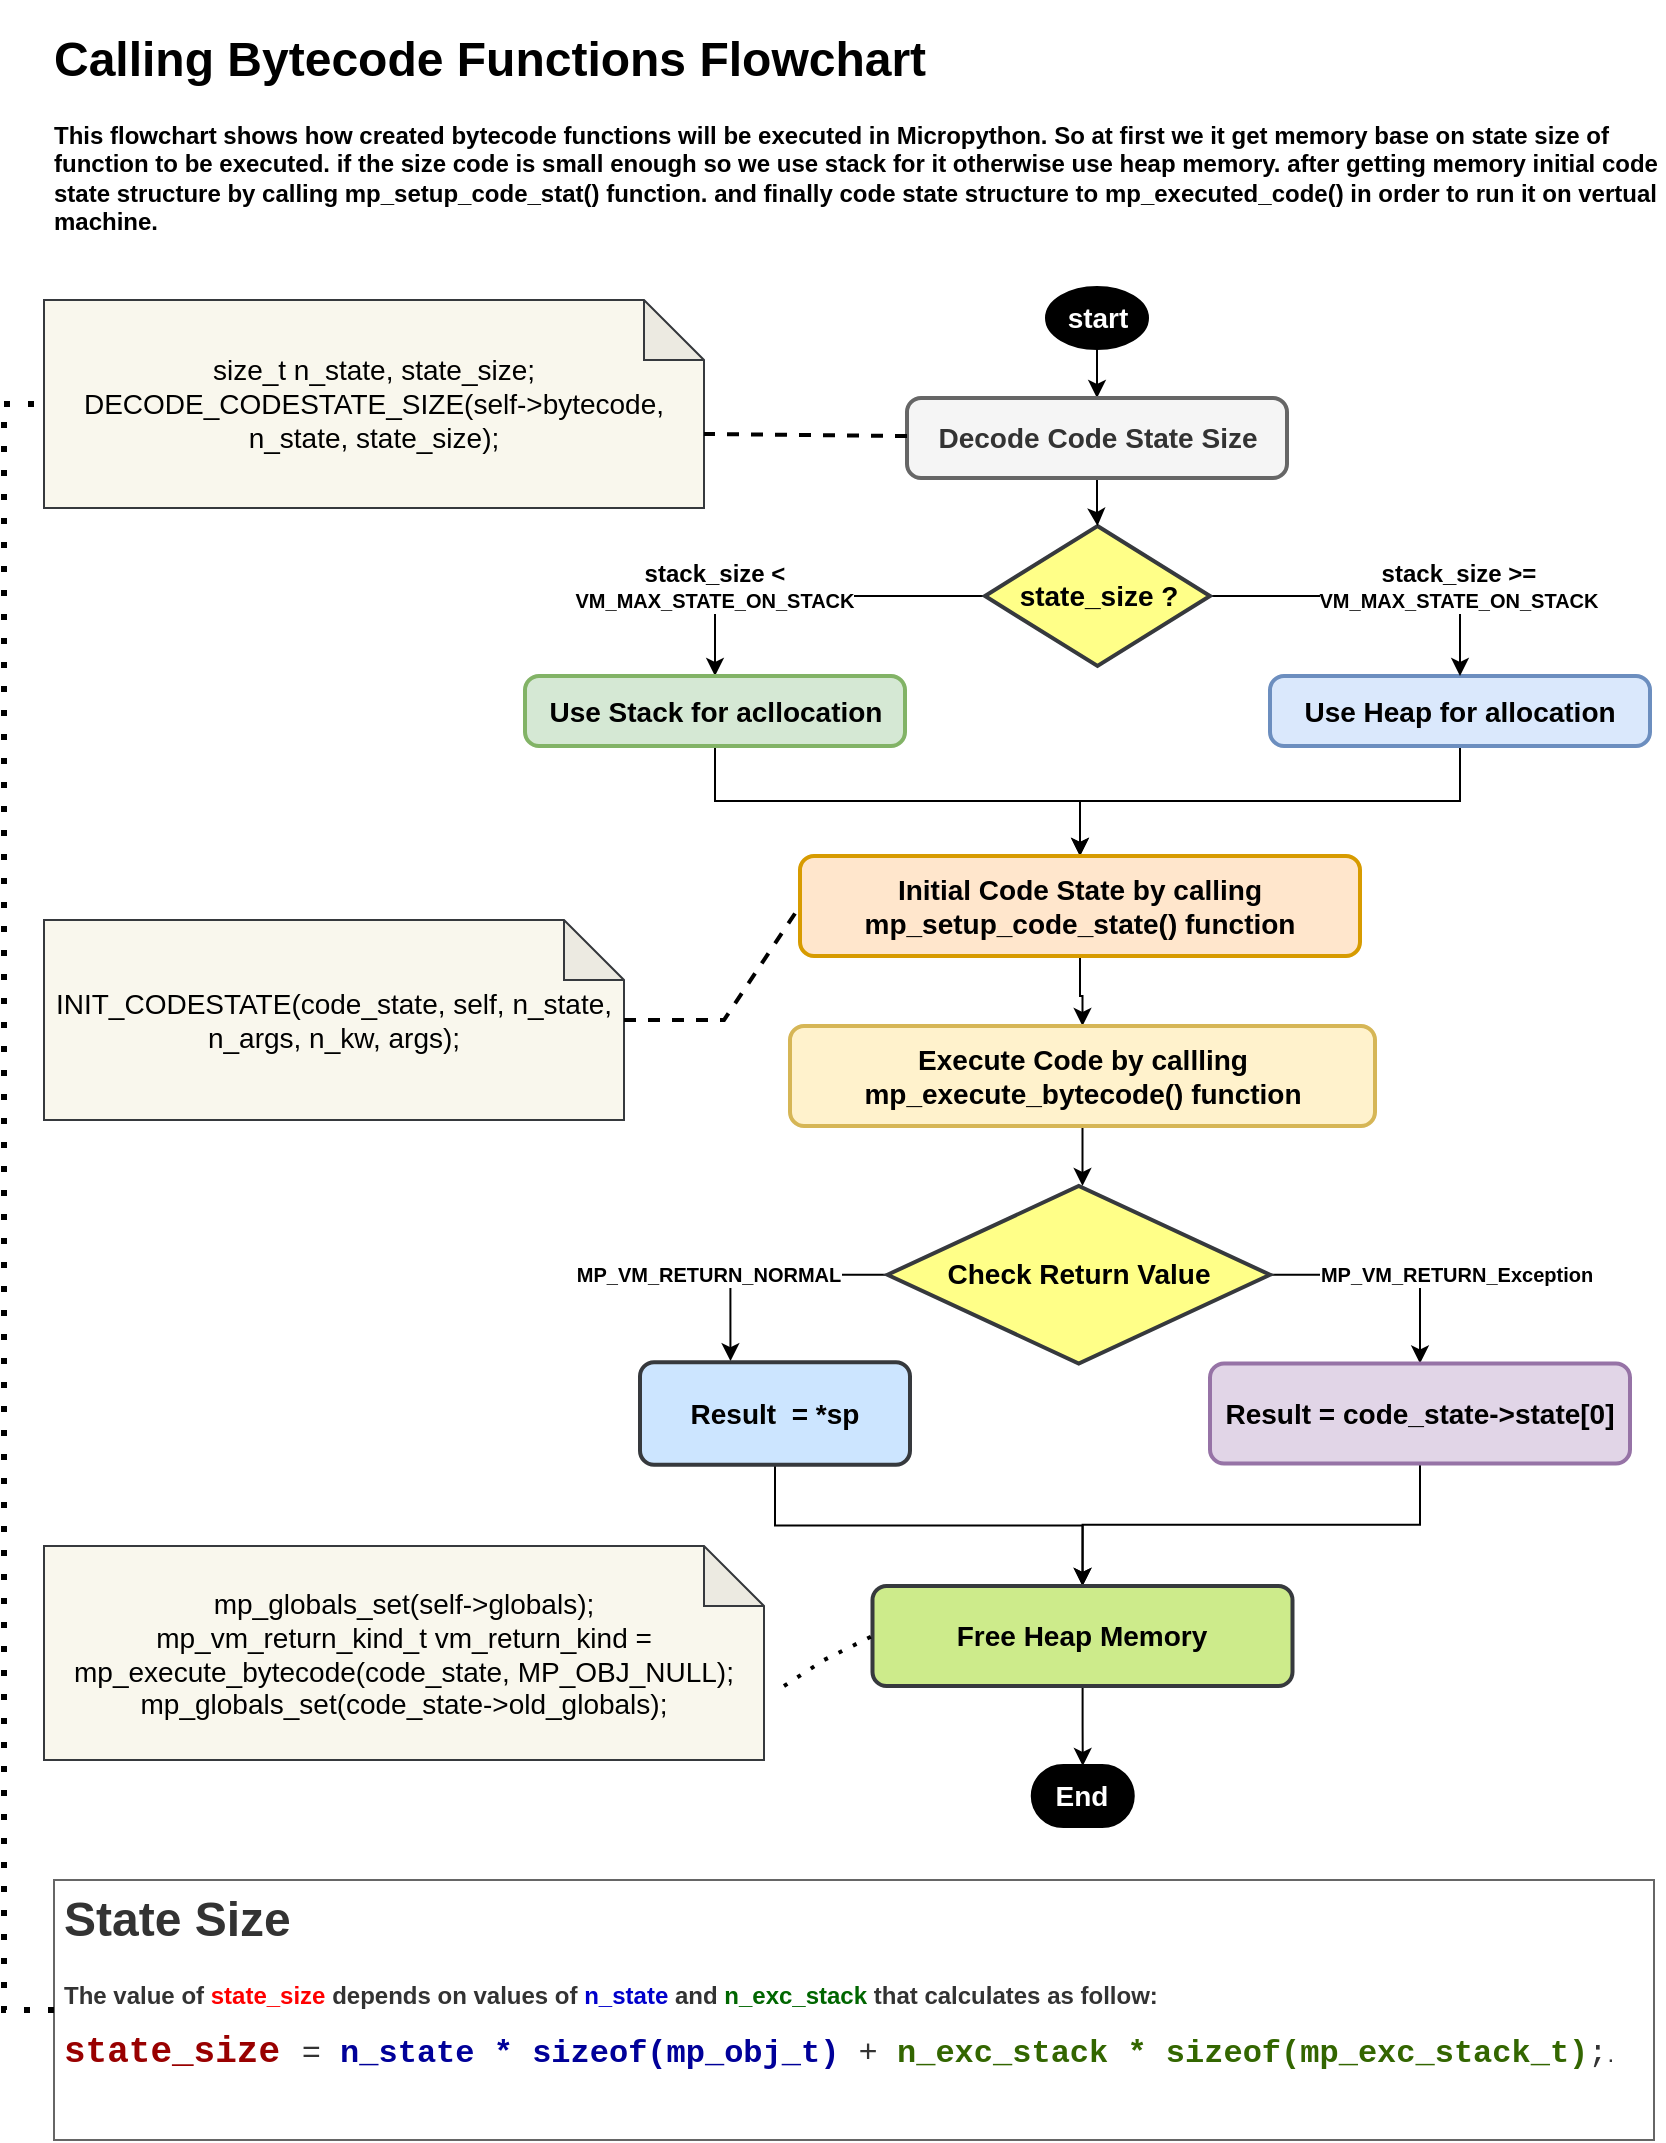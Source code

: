 <mxfile version="15.9.4" type="github">
  <diagram id="kvoGo0gfQWNKkFxHk639" name="Page-1">
    <mxGraphModel dx="2170" dy="1078" grid="1" gridSize="10" guides="1" tooltips="1" connect="1" arrows="1" fold="1" page="1" pageScale="1" pageWidth="850" pageHeight="1100" math="0" shadow="0">
      <root>
        <mxCell id="0" />
        <mxCell id="1" parent="0" />
        <mxCell id="JKBhCjqjnzoE227UuKIU-41" style="edgeStyle=orthogonalEdgeStyle;rounded=0;orthogonalLoop=1;jettySize=auto;html=1;fontFamily=Helvetica;fontSize=14;fontColor=#000000;" parent="1" source="wVERp9EFQYTSEjUQM9i8-1" target="JKBhCjqjnzoE227UuKIU-10" edge="1">
          <mxGeometry relative="1" as="geometry" />
        </mxCell>
        <mxCell id="wVERp9EFQYTSEjUQM9i8-1" value="start" style="strokeWidth=2;html=1;shape=mxgraph.flowchart.start_1;whiteSpace=wrap;fontColor=#FFFFFF;labelBackgroundColor=#000000;fillColor=#000000;fontStyle=1;fontSize=14;" parent="1" vertex="1">
          <mxGeometry x="531.5" y="144" width="50" height="30" as="geometry" />
        </mxCell>
        <mxCell id="JKBhCjqjnzoE227UuKIU-1" value="&lt;h1&gt;Calling Bytecode Functions Flowchart&lt;br&gt;&lt;/h1&gt;&lt;p&gt;This flowchart shows how created bytecode functions will be executed in Micropython. So at first we it get memory base on state size of function to be executed. if the size code is small enough so we use stack for it otherwise use heap memory. after getting memory initial code state structure by calling mp_setup_code_stat() function. and finally code state structure to mp_executed_code() in order to run it on vertual machine. &lt;br&gt;&lt;/p&gt;" style="text;html=1;strokeColor=none;fillColor=none;spacing=5;spacingTop=-20;whiteSpace=wrap;overflow=hidden;rounded=0;fontStyle=1" parent="1" vertex="1">
          <mxGeometry x="30" y="10" width="810" height="120" as="geometry" />
        </mxCell>
        <mxCell id="JKBhCjqjnzoE227UuKIU-32" style="edgeStyle=orthogonalEdgeStyle;rounded=0;orthogonalLoop=1;jettySize=auto;html=1;entryX=0.5;entryY=0;entryDx=0;entryDy=0;fontFamily=Helvetica;fontSize=14;fontColor=#000000;" parent="1" source="JKBhCjqjnzoE227UuKIU-4" target="JKBhCjqjnzoE227UuKIU-28" edge="1">
          <mxGeometry relative="1" as="geometry" />
        </mxCell>
        <mxCell id="JKBhCjqjnzoE227UuKIU-4" value="Use Heap for allocation" style="rounded=1;whiteSpace=wrap;html=1;absoluteArcSize=1;arcSize=14;strokeWidth=2;labelBackgroundColor=none;fontSize=14;fillColor=#dae8fc;fontStyle=1;strokeColor=#6c8ebf;" parent="1" vertex="1">
          <mxGeometry x="643" y="338" width="190" height="35" as="geometry" />
        </mxCell>
        <mxCell id="JKBhCjqjnzoE227UuKIU-22" style="edgeStyle=orthogonalEdgeStyle;rounded=0;orthogonalLoop=1;jettySize=auto;html=1;fontFamily=Helvetica;fontSize=12;fontColor=#000000;" parent="1" source="JKBhCjqjnzoE227UuKIU-7" target="JKBhCjqjnzoE227UuKIU-4" edge="1">
          <mxGeometry relative="1" as="geometry" />
        </mxCell>
        <mxCell id="JKBhCjqjnzoE227UuKIU-26" style="edgeStyle=orthogonalEdgeStyle;rounded=0;orthogonalLoop=1;jettySize=auto;html=1;fontFamily=Helvetica;fontSize=12;fontColor=#000000;" parent="1" source="JKBhCjqjnzoE227UuKIU-7" target="JKBhCjqjnzoE227UuKIU-13" edge="1">
          <mxGeometry relative="1" as="geometry" />
        </mxCell>
        <mxCell id="JKBhCjqjnzoE227UuKIU-7" value="state_size ?" style="strokeWidth=2;html=1;shape=mxgraph.flowchart.decision;whiteSpace=wrap;rounded=1;labelBackgroundColor=none;fontFamily=Helvetica;fontSize=14;fillColor=#ffff88;fontStyle=1;strokeColor=#36393d;" parent="1" vertex="1">
          <mxGeometry x="500.5" y="263" width="112.5" height="70" as="geometry" />
        </mxCell>
        <mxCell id="JKBhCjqjnzoE227UuKIU-43" style="edgeStyle=orthogonalEdgeStyle;rounded=0;orthogonalLoop=1;jettySize=auto;html=1;entryX=0.5;entryY=0;entryDx=0;entryDy=0;entryPerimeter=0;fontFamily=Helvetica;fontSize=12;fontColor=#000000;" parent="1" source="JKBhCjqjnzoE227UuKIU-10" target="JKBhCjqjnzoE227UuKIU-7" edge="1">
          <mxGeometry relative="1" as="geometry" />
        </mxCell>
        <mxCell id="JKBhCjqjnzoE227UuKIU-10" value="Decode Code State Size" style="rounded=1;whiteSpace=wrap;html=1;absoluteArcSize=1;arcSize=14;strokeWidth=2;labelBackgroundColor=none;fontSize=14;fontColor=#333333;fillColor=#f5f5f5;fontStyle=1;strokeColor=#666666;" parent="1" vertex="1">
          <mxGeometry x="461.5" y="199" width="190" height="40" as="geometry" />
        </mxCell>
        <mxCell id="JKBhCjqjnzoE227UuKIU-31" style="edgeStyle=orthogonalEdgeStyle;rounded=0;orthogonalLoop=1;jettySize=auto;html=1;fontFamily=Helvetica;fontSize=14;fontColor=#000000;" parent="1" source="JKBhCjqjnzoE227UuKIU-13" target="JKBhCjqjnzoE227UuKIU-28" edge="1">
          <mxGeometry relative="1" as="geometry" />
        </mxCell>
        <mxCell id="JKBhCjqjnzoE227UuKIU-13" value="Use Stack for acllocation" style="rounded=1;whiteSpace=wrap;html=1;absoluteArcSize=1;arcSize=14;strokeWidth=2;labelBackgroundColor=none;fontSize=14;fillColor=#d5e8d4;fontStyle=1;strokeColor=#82b366;" parent="1" vertex="1">
          <mxGeometry x="270.5" y="338" width="190" height="35" as="geometry" />
        </mxCell>
        <mxCell id="JKBhCjqjnzoE227UuKIU-18" value="&lt;font style=&quot;font-size: 12px&quot;&gt;&lt;font style=&quot;font-size: 12px&quot;&gt;stack_size &amp;gt;=&lt;/font&gt; &lt;/font&gt;VM_MAX_STATE_ON_STACK" style="text;html=1;strokeColor=none;fillColor=none;align=center;verticalAlign=middle;whiteSpace=wrap;rounded=0;labelBackgroundColor=#FFFFFF;fontFamily=Helvetica;fontSize=10;fontColor=#000000;fontStyle=1" parent="1" vertex="1">
          <mxGeometry x="700" y="270.5" width="75" height="45" as="geometry" />
        </mxCell>
        <mxCell id="JKBhCjqjnzoE227UuKIU-17" value="&lt;font style=&quot;font-size: 12px&quot;&gt;stack_size &amp;lt; &lt;/font&gt;VM_MAX_STATE_ON_STACK" style="text;html=1;strokeColor=none;fillColor=none;align=center;verticalAlign=middle;whiteSpace=wrap;rounded=0;labelBackgroundColor=#FFFFFF;fontFamily=Helvetica;fontSize=10;fontColor=#000000;fontStyle=1" parent="1" vertex="1">
          <mxGeometry x="328" y="270.5" width="75" height="45" as="geometry" />
        </mxCell>
        <mxCell id="JKBhCjqjnzoE227UuKIU-42" style="edgeStyle=orthogonalEdgeStyle;rounded=0;orthogonalLoop=1;jettySize=auto;html=1;fontFamily=Helvetica;fontSize=12;fontColor=#000000;" parent="1" source="JKBhCjqjnzoE227UuKIU-28" target="JKBhCjqjnzoE227UuKIU-33" edge="1">
          <mxGeometry relative="1" as="geometry" />
        </mxCell>
        <mxCell id="JKBhCjqjnzoE227UuKIU-28" value="Initial Code State by calling mp_setup_code_state() function" style="rounded=1;whiteSpace=wrap;html=1;absoluteArcSize=1;arcSize=14;strokeWidth=2;labelBackgroundColor=none;fontFamily=Helvetica;fontSize=14;fillColor=#ffe6cc;fontStyle=1;strokeColor=#d79b00;" parent="1" vertex="1">
          <mxGeometry x="408" y="428" width="280" height="50" as="geometry" />
        </mxCell>
        <mxCell id="JKBhCjqjnzoE227UuKIU-38" style="edgeStyle=orthogonalEdgeStyle;rounded=0;orthogonalLoop=1;jettySize=auto;html=1;fontFamily=Helvetica;fontSize=14;fontColor=#000000;" parent="1" source="JKBhCjqjnzoE227UuKIU-33" target="JKBhCjqjnzoE227UuKIU-35" edge="1">
          <mxGeometry relative="1" as="geometry">
            <Array as="points">
              <mxPoint x="547" y="553" />
              <mxPoint x="547" y="553" />
            </Array>
          </mxGeometry>
        </mxCell>
        <mxCell id="JKBhCjqjnzoE227UuKIU-33" value="Execute Code by callling mp_execute_bytecode() function" style="rounded=1;whiteSpace=wrap;html=1;absoluteArcSize=1;arcSize=14;strokeWidth=2;labelBackgroundColor=none;fontFamily=Helvetica;fontSize=14;fillColor=#fff2cc;fontStyle=1;strokeColor=#d6b656;" parent="1" vertex="1">
          <mxGeometry x="403" y="513" width="292.5" height="50" as="geometry" />
        </mxCell>
        <mxCell id="JKBhCjqjnzoE227UuKIU-48" style="edgeStyle=orthogonalEdgeStyle;rounded=0;orthogonalLoop=1;jettySize=auto;html=1;entryX=0.335;entryY=-0.011;entryDx=0;entryDy=0;entryPerimeter=0;fontFamily=Helvetica;fontSize=14;fontColor=#000000;" parent="1" source="JKBhCjqjnzoE227UuKIU-35" target="JKBhCjqjnzoE227UuKIU-44" edge="1">
          <mxGeometry relative="1" as="geometry">
            <Array as="points">
              <mxPoint x="373" y="637" />
            </Array>
          </mxGeometry>
        </mxCell>
        <mxCell id="JKBhCjqjnzoE227UuKIU-51" style="edgeStyle=orthogonalEdgeStyle;rounded=0;orthogonalLoop=1;jettySize=auto;html=1;fontFamily=Helvetica;fontSize=14;fontColor=#000000;" parent="1" source="JKBhCjqjnzoE227UuKIU-35" target="JKBhCjqjnzoE227UuKIU-45" edge="1">
          <mxGeometry relative="1" as="geometry">
            <Array as="points">
              <mxPoint x="718" y="637" />
            </Array>
          </mxGeometry>
        </mxCell>
        <mxCell id="JKBhCjqjnzoE227UuKIU-35" value="&lt;font style=&quot;font-size: 14px&quot;&gt;Check Return Value&lt;/font&gt;" style="strokeWidth=2;html=1;shape=mxgraph.flowchart.decision;whiteSpace=wrap;rounded=1;labelBackgroundColor=none;fontFamily=Helvetica;fontSize=14;fillColor=#ffff88;fontStyle=1;verticalAlign=middle;spacing=0;flipH=1;flipV=1;direction=south;strokeColor=#36393d;" parent="1" vertex="1">
          <mxGeometry x="451.75" y="593" width="191.25" height="88.75" as="geometry" />
        </mxCell>
        <mxCell id="JKBhCjqjnzoE227UuKIU-54" style="edgeStyle=orthogonalEdgeStyle;rounded=0;orthogonalLoop=1;jettySize=auto;html=1;fontFamily=Helvetica;fontSize=14;fontColor=#000000;" parent="1" source="JKBhCjqjnzoE227UuKIU-44" target="JKBhCjqjnzoE227UuKIU-53" edge="1">
          <mxGeometry relative="1" as="geometry" />
        </mxCell>
        <mxCell id="JKBhCjqjnzoE227UuKIU-44" value="Result&amp;nbsp; = *sp" style="rounded=1;whiteSpace=wrap;html=1;absoluteArcSize=1;arcSize=14;strokeWidth=2;labelBackgroundColor=none;fontFamily=Helvetica;fontSize=14;fillColor=#cce5ff;fontStyle=1;strokeColor=#36393d;" parent="1" vertex="1">
          <mxGeometry x="328" y="681.13" width="135" height="51.25" as="geometry" />
        </mxCell>
        <mxCell id="JKBhCjqjnzoE227UuKIU-55" style="edgeStyle=orthogonalEdgeStyle;rounded=0;orthogonalLoop=1;jettySize=auto;html=1;entryX=0.5;entryY=0;entryDx=0;entryDy=0;fontFamily=Helvetica;fontSize=14;fontColor=#000000;" parent="1" source="JKBhCjqjnzoE227UuKIU-45" target="JKBhCjqjnzoE227UuKIU-53" edge="1">
          <mxGeometry relative="1" as="geometry" />
        </mxCell>
        <mxCell id="JKBhCjqjnzoE227UuKIU-45" value="Result = code_state-&amp;gt;state[0]" style="rounded=1;whiteSpace=wrap;html=1;absoluteArcSize=1;arcSize=14;strokeWidth=2;labelBackgroundColor=none;fontFamily=Helvetica;fontSize=14;fillColor=#e1d5e7;fontStyle=1;strokeColor=#9673a6;" parent="1" vertex="1">
          <mxGeometry x="613" y="681.75" width="210" height="50" as="geometry" />
        </mxCell>
        <mxCell id="JKBhCjqjnzoE227UuKIU-47" value="MP_VM_RETURN_NORMAL" style="text;html=1;strokeColor=none;fillColor=none;align=center;verticalAlign=middle;whiteSpace=wrap;rounded=0;labelBackgroundColor=#FFFFFF;fontFamily=Helvetica;fontSize=10;fontColor=#000000;fontStyle=1" parent="1" vertex="1">
          <mxGeometry x="325" y="614.88" width="75" height="45" as="geometry" />
        </mxCell>
        <mxCell id="JKBhCjqjnzoE227UuKIU-50" value="MP_VM_RETURN_Exception" style="text;html=1;strokeColor=none;fillColor=none;align=center;verticalAlign=middle;whiteSpace=wrap;rounded=0;labelBackgroundColor=#FFFFFF;fontFamily=Helvetica;fontSize=10;fontColor=#000000;fontStyle=1" parent="1" vertex="1">
          <mxGeometry x="698.5" y="614.88" width="75" height="45" as="geometry" />
        </mxCell>
        <mxCell id="JKBhCjqjnzoE227UuKIU-59" style="edgeStyle=orthogonalEdgeStyle;rounded=0;orthogonalLoop=1;jettySize=auto;html=1;entryX=0.5;entryY=0;entryDx=0;entryDy=0;entryPerimeter=0;fontFamily=Helvetica;fontSize=14;fontColor=#FFFFFF;" parent="1" source="JKBhCjqjnzoE227UuKIU-53" target="JKBhCjqjnzoE227UuKIU-58" edge="1">
          <mxGeometry relative="1" as="geometry" />
        </mxCell>
        <mxCell id="JKBhCjqjnzoE227UuKIU-53" value="Free Heap Memory" style="rounded=1;whiteSpace=wrap;html=1;absoluteArcSize=1;arcSize=14;strokeWidth=2;labelBackgroundColor=none;fontFamily=Helvetica;fontSize=14;fillColor=#cdeb8b;fontStyle=1;strokeColor=#36393d;labelBorderColor=none;" parent="1" vertex="1">
          <mxGeometry x="444.25" y="793" width="210" height="50" as="geometry" />
        </mxCell>
        <mxCell id="JKBhCjqjnzoE227UuKIU-58" value="End" style="strokeWidth=2;html=1;shape=mxgraph.flowchart.terminator;whiteSpace=wrap;rounded=1;labelBackgroundColor=#000000;fontFamily=Helvetica;fontSize=14;fontColor=#FFFFFF;fillColor=#000000;fontStyle=1" parent="1" vertex="1">
          <mxGeometry x="524.38" y="883" width="50" height="30" as="geometry" />
        </mxCell>
        <mxCell id="JKBhCjqjnzoE227UuKIU-62" value="size_t n_state, state_size;&lt;br&gt;DECODE_CODESTATE_SIZE(self-&amp;gt;bytecode, n_state, state_size);" style="shape=note;whiteSpace=wrap;html=1;backgroundOutline=1;darkOpacity=0.05;rounded=1;labelBackgroundColor=none;labelBorderColor=none;fontFamily=Helvetica;fontSize=14;strokeColor=#36393d;strokeWidth=1;fillColor=#f9f7ed;fontStyle=0;" parent="1" vertex="1">
          <mxGeometry x="30" y="150" width="330" height="104" as="geometry" />
        </mxCell>
        <mxCell id="JKBhCjqjnzoE227UuKIU-63" value="" style="endArrow=none;dashed=1;html=1;rounded=0;fontFamily=Helvetica;fontSize=14;fontColor=#000000;entryX=0;entryY=0;entryDx=330;entryDy=67;entryPerimeter=0;strokeColor=default;strokeWidth=2;" parent="1" source="JKBhCjqjnzoE227UuKIU-10" target="JKBhCjqjnzoE227UuKIU-62" edge="1">
          <mxGeometry width="50" height="50" relative="1" as="geometry">
            <mxPoint x="170" y="290" as="sourcePoint" />
            <mxPoint x="220" y="240" as="targetPoint" />
          </mxGeometry>
        </mxCell>
        <mxCell id="JKBhCjqjnzoE227UuKIU-64" value="INIT_CODESTATE(code_state, self, n_state, n_args, n_kw, args);" style="shape=note;whiteSpace=wrap;html=1;backgroundOutline=1;darkOpacity=0.05;rounded=1;labelBackgroundColor=none;labelBorderColor=none;fontFamily=Helvetica;fontSize=14;strokeColor=#36393d;strokeWidth=1;fillColor=#f9f7ed;fontStyle=0;fontColor=#000000;" parent="1" vertex="1">
          <mxGeometry x="30" y="460" width="290" height="100" as="geometry" />
        </mxCell>
        <mxCell id="JKBhCjqjnzoE227UuKIU-65" value="mp_globals_set(self-&amp;gt;globals);&lt;br&gt;mp_vm_return_kind_t vm_return_kind = mp_execute_bytecode(code_state, MP_OBJ_NULL);&lt;br&gt;mp_globals_set(code_state-&amp;gt;old_globals);" style="shape=note;whiteSpace=wrap;html=1;backgroundOutline=1;darkOpacity=0.05;rounded=1;labelBackgroundColor=none;labelBorderColor=none;fontFamily=Helvetica;fontSize=14;strokeColor=#36393d;strokeWidth=1;fillColor=#f9f7ed;fontColor=#000000;" parent="1" vertex="1">
          <mxGeometry x="30" y="773" width="360" height="107" as="geometry" />
        </mxCell>
        <mxCell id="JKBhCjqjnzoE227UuKIU-67" value="" style="endArrow=none;dashed=1;html=1;rounded=0;fontFamily=Helvetica;fontSize=14;fontColor=#000000;entryX=0;entryY=0.5;entryDx=0;entryDy=0;strokeWidth=2;" parent="1" source="JKBhCjqjnzoE227UuKIU-64" target="JKBhCjqjnzoE227UuKIU-28" edge="1">
          <mxGeometry width="50" height="50" relative="1" as="geometry">
            <mxPoint x="170" y="710" as="sourcePoint" />
            <mxPoint x="220" y="660" as="targetPoint" />
            <Array as="points">
              <mxPoint x="370" y="510" />
            </Array>
          </mxGeometry>
        </mxCell>
        <mxCell id="VJ2Bzu-HTUIb2jihfU62-3" value="&lt;h1&gt;State Size&lt;br&gt;&lt;/h1&gt;&lt;p&gt;&lt;/p&gt;&lt;p&gt;&lt;span&gt;&lt;b&gt;The value of &lt;font color=&quot;#FF0000&quot;&gt;state_size&lt;/font&gt; depends on values of &lt;font color=&quot;#0000CC&quot;&gt;n_state&lt;/font&gt; and &lt;font color=&quot;#006600&quot;&gt;n_exc_stack&lt;/font&gt; that calculates as follow:&lt;/b&gt;&lt;br&gt;&lt;/span&gt;&lt;/p&gt;&lt;p&gt;&lt;span&gt;&lt;span style=&quot;font-size: 12.0pt ; line-height: 115% ; font-family: &amp;#34;courier new&amp;#34;&quot;&gt;&lt;b&gt;&lt;font style=&quot;font-size: 18px&quot; color=&quot;#990000&quot;&gt;&lt;font style=&quot;font-size: 18px&quot;&gt;state_size&lt;/font&gt; &lt;/font&gt;&lt;/b&gt;= &lt;b&gt;&lt;font color=&quot;#000099&quot;&gt;n_state * sizeof(mp_obj_t)&lt;/font&gt;&lt;/b&gt; + &lt;/span&gt;&lt;/span&gt;&lt;span&gt;&lt;span style=&quot;font-size: 12.0pt ; line-height: 115% ; font-family: &amp;#34;courier new&amp;#34;&quot;&gt;&lt;span style=&quot;font-size: 12.0pt ; line-height: 115% ; font-family: &amp;#34;courier new&amp;#34;&quot;&gt;&lt;b&gt;&lt;font color=&quot;#336600&quot;&gt;n_exc_stack * sizeof(mp_exc_stack_t)&lt;/font&gt;&lt;/b&gt;;&lt;/span&gt;&lt;/span&gt;.&lt;/span&gt;&lt;/p&gt;" style="text;html=1;strokeColor=#666666;fillColor=none;spacing=5;spacingTop=-20;whiteSpace=wrap;overflow=hidden;rounded=0;fontColor=#333333;" vertex="1" parent="1">
          <mxGeometry x="35" y="940" width="800" height="130" as="geometry" />
        </mxCell>
        <mxCell id="VJ2Bzu-HTUIb2jihfU62-4" value="" style="endArrow=none;dashed=1;html=1;dashPattern=1 3;strokeWidth=2;rounded=0;fontSize=18;fontColor=#006600;exitX=0;exitY=0;exitDx=370;exitDy=70;exitPerimeter=0;entryX=0;entryY=0.5;entryDx=0;entryDy=0;" edge="1" parent="1" source="JKBhCjqjnzoE227UuKIU-65" target="JKBhCjqjnzoE227UuKIU-53">
          <mxGeometry width="50" height="50" relative="1" as="geometry">
            <mxPoint x="250" y="900" as="sourcePoint" />
            <mxPoint x="300" y="850" as="targetPoint" />
            <Array as="points">
              <mxPoint x="420" y="830" />
            </Array>
          </mxGeometry>
        </mxCell>
        <mxCell id="VJ2Bzu-HTUIb2jihfU62-5" value="" style="endArrow=none;dashed=1;html=1;dashPattern=1 3;strokeWidth=3;rounded=0;fontSize=18;fontColor=#006600;entryX=0;entryY=0.5;entryDx=0;entryDy=0;entryPerimeter=0;exitX=0;exitY=0.5;exitDx=0;exitDy=0;" edge="1" parent="1" source="VJ2Bzu-HTUIb2jihfU62-3" target="JKBhCjqjnzoE227UuKIU-62">
          <mxGeometry width="50" height="50" relative="1" as="geometry">
            <mxPoint x="220" y="470" as="sourcePoint" />
            <mxPoint x="270" y="420" as="targetPoint" />
            <Array as="points">
              <mxPoint x="10" y="1005" />
              <mxPoint x="10" y="920" />
              <mxPoint x="10" y="560" />
              <mxPoint x="10" y="202" />
            </Array>
          </mxGeometry>
        </mxCell>
      </root>
    </mxGraphModel>
  </diagram>
</mxfile>

